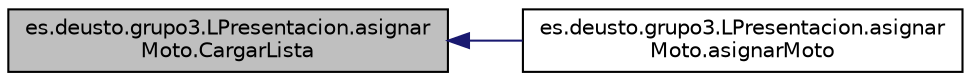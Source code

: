 digraph "es.deusto.grupo3.LPresentacion.asignarMoto.CargarLista"
{
  edge [fontname="Helvetica",fontsize="10",labelfontname="Helvetica",labelfontsize="10"];
  node [fontname="Helvetica",fontsize="10",shape=record];
  rankdir="LR";
  Node36 [label="es.deusto.grupo3.LPresentacion.asignar\lMoto.CargarLista",height=0.2,width=0.4,color="black", fillcolor="grey75", style="filled", fontcolor="black"];
  Node36 -> Node37 [dir="back",color="midnightblue",fontsize="10",style="solid",fontname="Helvetica"];
  Node37 [label="es.deusto.grupo3.LPresentacion.asignar\lMoto.asignarMoto",height=0.2,width=0.4,color="black", fillcolor="white", style="filled",URL="$classes_1_1deusto_1_1grupo3_1_1_l_presentacion_1_1asignar_moto.html#af73f4eb59164581259b725976d0649be"];
}
